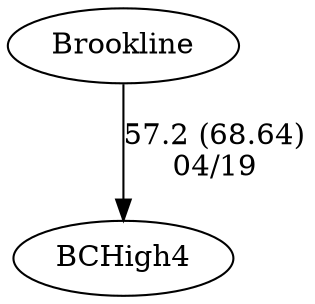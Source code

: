 digraph boys4eightsBCHigh4 {Brookline [URL="boys4eightsBCHigh4Brookline.html"];BCHigh4 [URL="boys4eightsBCHigh4BCHigh4.html"];Brookline -> BCHigh4[label="57.2 (68.64)
04/19", weight="43", tooltip="NEIRA Boys Eights,Brookline vs. BC High			
Distance: 1250 Conditions: Blustery conditions, 12-15mph crosswind Comments: Challenging conditions to align boats, as the 3V and 2V races started below the line; times should be compared between races. Lower/novice crews raced in fours. Thanks to Brookline for a spirited morning of racing on the windy Charles!
None", URL="http://www.row2k.com/results/resultspage.cfm?UID=57012D86F8D9018705A9C77CE7885D58&cat=1", random="random"]}